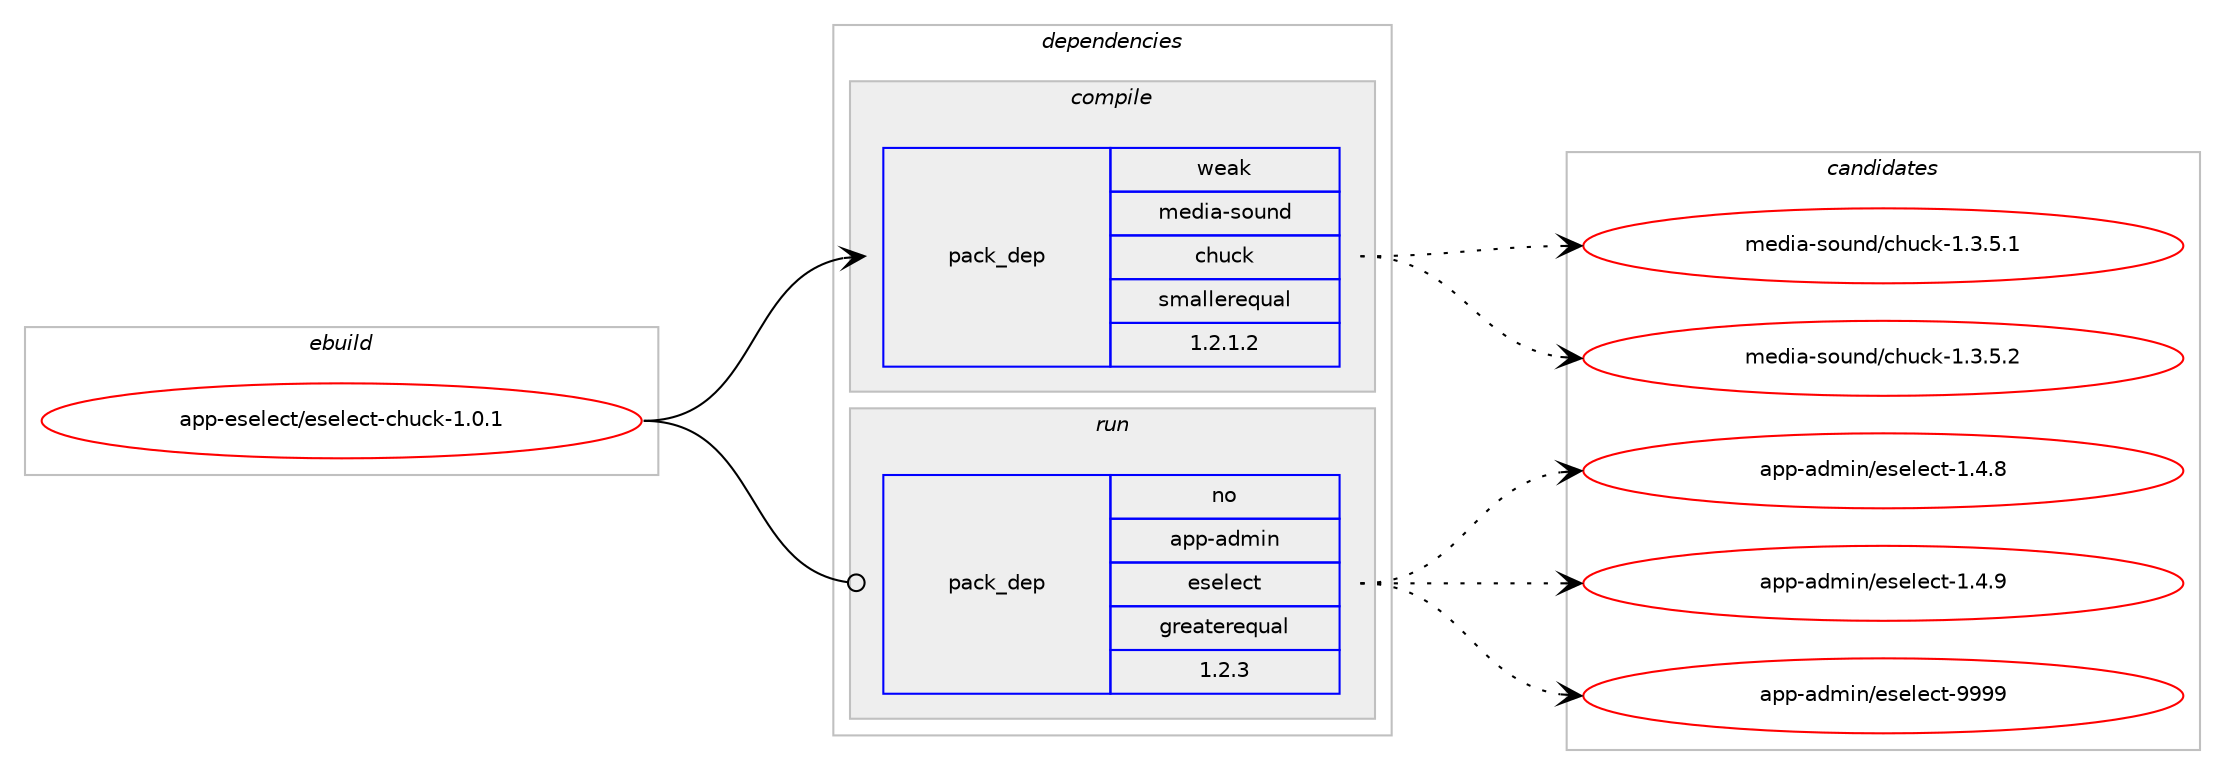 digraph prolog {

# *************
# Graph options
# *************

newrank=true;
concentrate=true;
compound=true;
graph [rankdir=LR,fontname=Helvetica,fontsize=10,ranksep=1.5];#, ranksep=2.5, nodesep=0.2];
edge  [arrowhead=vee];
node  [fontname=Helvetica,fontsize=10];

# **********
# The ebuild
# **********

subgraph cluster_leftcol {
color=gray;
rank=same;
label=<<i>ebuild</i>>;
id [label="app-eselect/eselect-chuck-1.0.1", color=red, width=4, href="../app-eselect/eselect-chuck-1.0.1.svg"];
}

# ****************
# The dependencies
# ****************

subgraph cluster_midcol {
color=gray;
label=<<i>dependencies</i>>;
subgraph cluster_compile {
fillcolor="#eeeeee";
style=filled;
label=<<i>compile</i>>;
subgraph pack28364 {
dependency40403 [label=<<TABLE BORDER="0" CELLBORDER="1" CELLSPACING="0" CELLPADDING="4" WIDTH="220"><TR><TD ROWSPAN="6" CELLPADDING="30">pack_dep</TD></TR><TR><TD WIDTH="110">weak</TD></TR><TR><TD>media-sound</TD></TR><TR><TD>chuck</TD></TR><TR><TD>smallerequal</TD></TR><TR><TD>1.2.1.2</TD></TR></TABLE>>, shape=none, color=blue];
}
id:e -> dependency40403:w [weight=20,style="solid",arrowhead="vee"];
}
subgraph cluster_compileandrun {
fillcolor="#eeeeee";
style=filled;
label=<<i>compile and run</i>>;
}
subgraph cluster_run {
fillcolor="#eeeeee";
style=filled;
label=<<i>run</i>>;
subgraph pack28365 {
dependency40404 [label=<<TABLE BORDER="0" CELLBORDER="1" CELLSPACING="0" CELLPADDING="4" WIDTH="220"><TR><TD ROWSPAN="6" CELLPADDING="30">pack_dep</TD></TR><TR><TD WIDTH="110">no</TD></TR><TR><TD>app-admin</TD></TR><TR><TD>eselect</TD></TR><TR><TD>greaterequal</TD></TR><TR><TD>1.2.3</TD></TR></TABLE>>, shape=none, color=blue];
}
id:e -> dependency40404:w [weight=20,style="solid",arrowhead="odot"];
}
}

# **************
# The candidates
# **************

subgraph cluster_choices {
rank=same;
color=gray;
label=<<i>candidates</i>>;

subgraph choice28364 {
color=black;
nodesep=1;
choice10910110010597451151111171101004799104117991074549465146534649 [label="media-sound/chuck-1.3.5.1", color=red, width=4,href="../media-sound/chuck-1.3.5.1.svg"];
choice10910110010597451151111171101004799104117991074549465146534650 [label="media-sound/chuck-1.3.5.2", color=red, width=4,href="../media-sound/chuck-1.3.5.2.svg"];
dependency40403:e -> choice10910110010597451151111171101004799104117991074549465146534649:w [style=dotted,weight="100"];
dependency40403:e -> choice10910110010597451151111171101004799104117991074549465146534650:w [style=dotted,weight="100"];
}
subgraph choice28365 {
color=black;
nodesep=1;
choice9711211245971001091051104710111510110810199116454946524656 [label="app-admin/eselect-1.4.8", color=red, width=4,href="../app-admin/eselect-1.4.8.svg"];
choice9711211245971001091051104710111510110810199116454946524657 [label="app-admin/eselect-1.4.9", color=red, width=4,href="../app-admin/eselect-1.4.9.svg"];
choice97112112459710010910511047101115101108101991164557575757 [label="app-admin/eselect-9999", color=red, width=4,href="../app-admin/eselect-9999.svg"];
dependency40404:e -> choice9711211245971001091051104710111510110810199116454946524656:w [style=dotted,weight="100"];
dependency40404:e -> choice9711211245971001091051104710111510110810199116454946524657:w [style=dotted,weight="100"];
dependency40404:e -> choice97112112459710010910511047101115101108101991164557575757:w [style=dotted,weight="100"];
}
}

}
